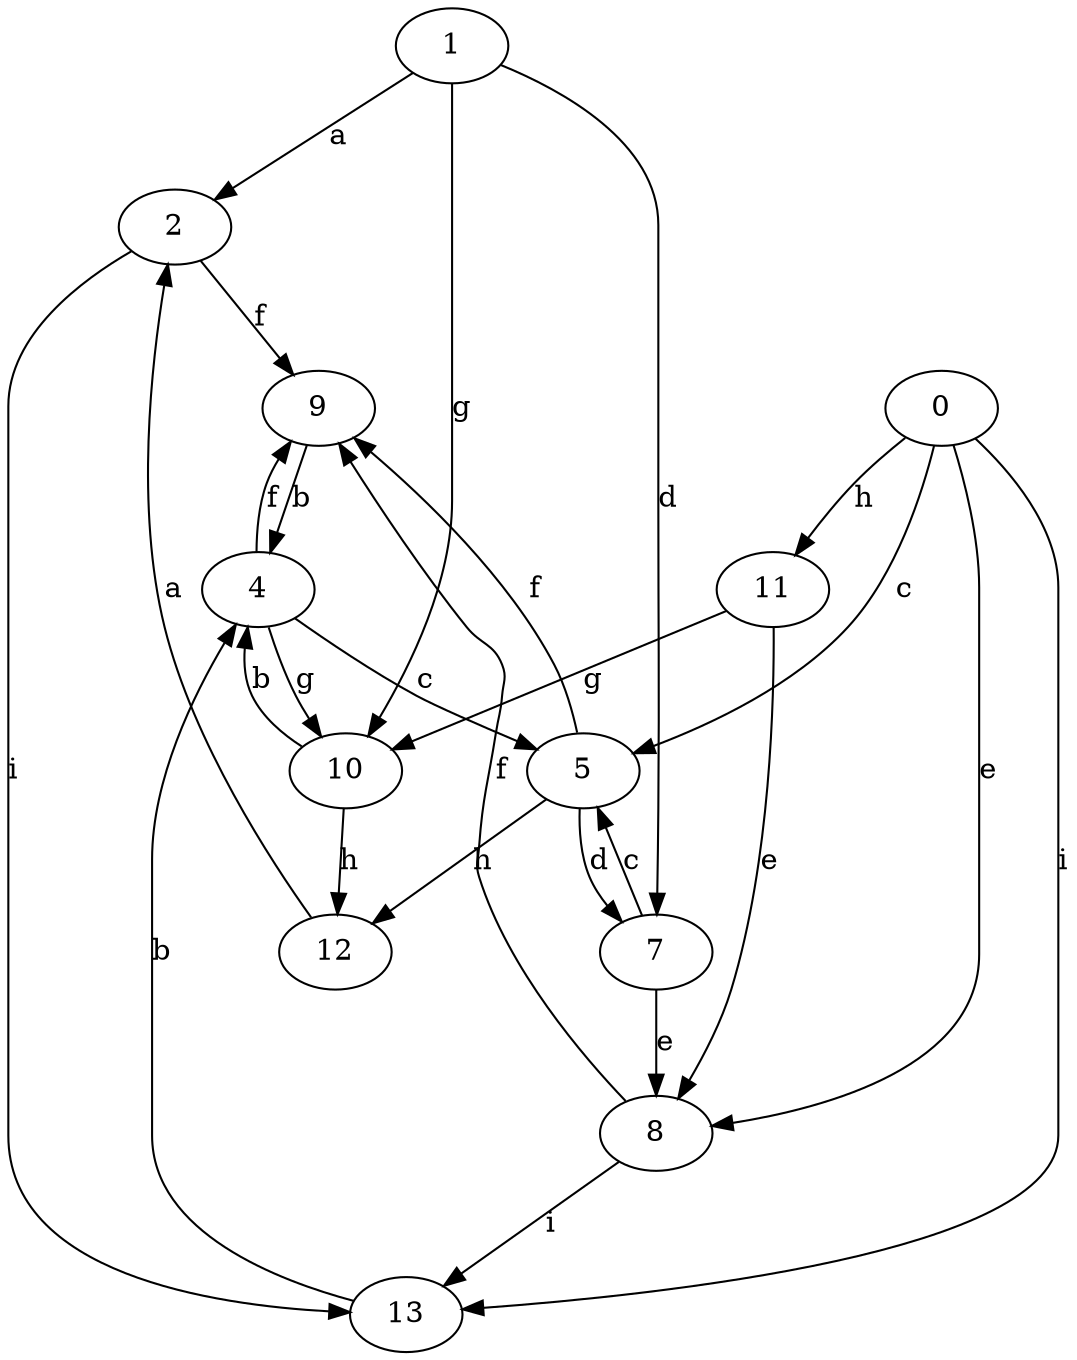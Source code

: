 strict digraph  {
1;
0;
2;
4;
5;
7;
8;
9;
10;
11;
12;
13;
1 -> 2  [label=a];
1 -> 7  [label=d];
1 -> 10  [label=g];
0 -> 5  [label=c];
0 -> 8  [label=e];
0 -> 11  [label=h];
0 -> 13  [label=i];
2 -> 9  [label=f];
2 -> 13  [label=i];
4 -> 5  [label=c];
4 -> 9  [label=f];
4 -> 10  [label=g];
5 -> 7  [label=d];
5 -> 9  [label=f];
5 -> 12  [label=h];
7 -> 5  [label=c];
7 -> 8  [label=e];
8 -> 9  [label=f];
8 -> 13  [label=i];
9 -> 4  [label=b];
10 -> 4  [label=b];
10 -> 12  [label=h];
11 -> 8  [label=e];
11 -> 10  [label=g];
12 -> 2  [label=a];
13 -> 4  [label=b];
}

